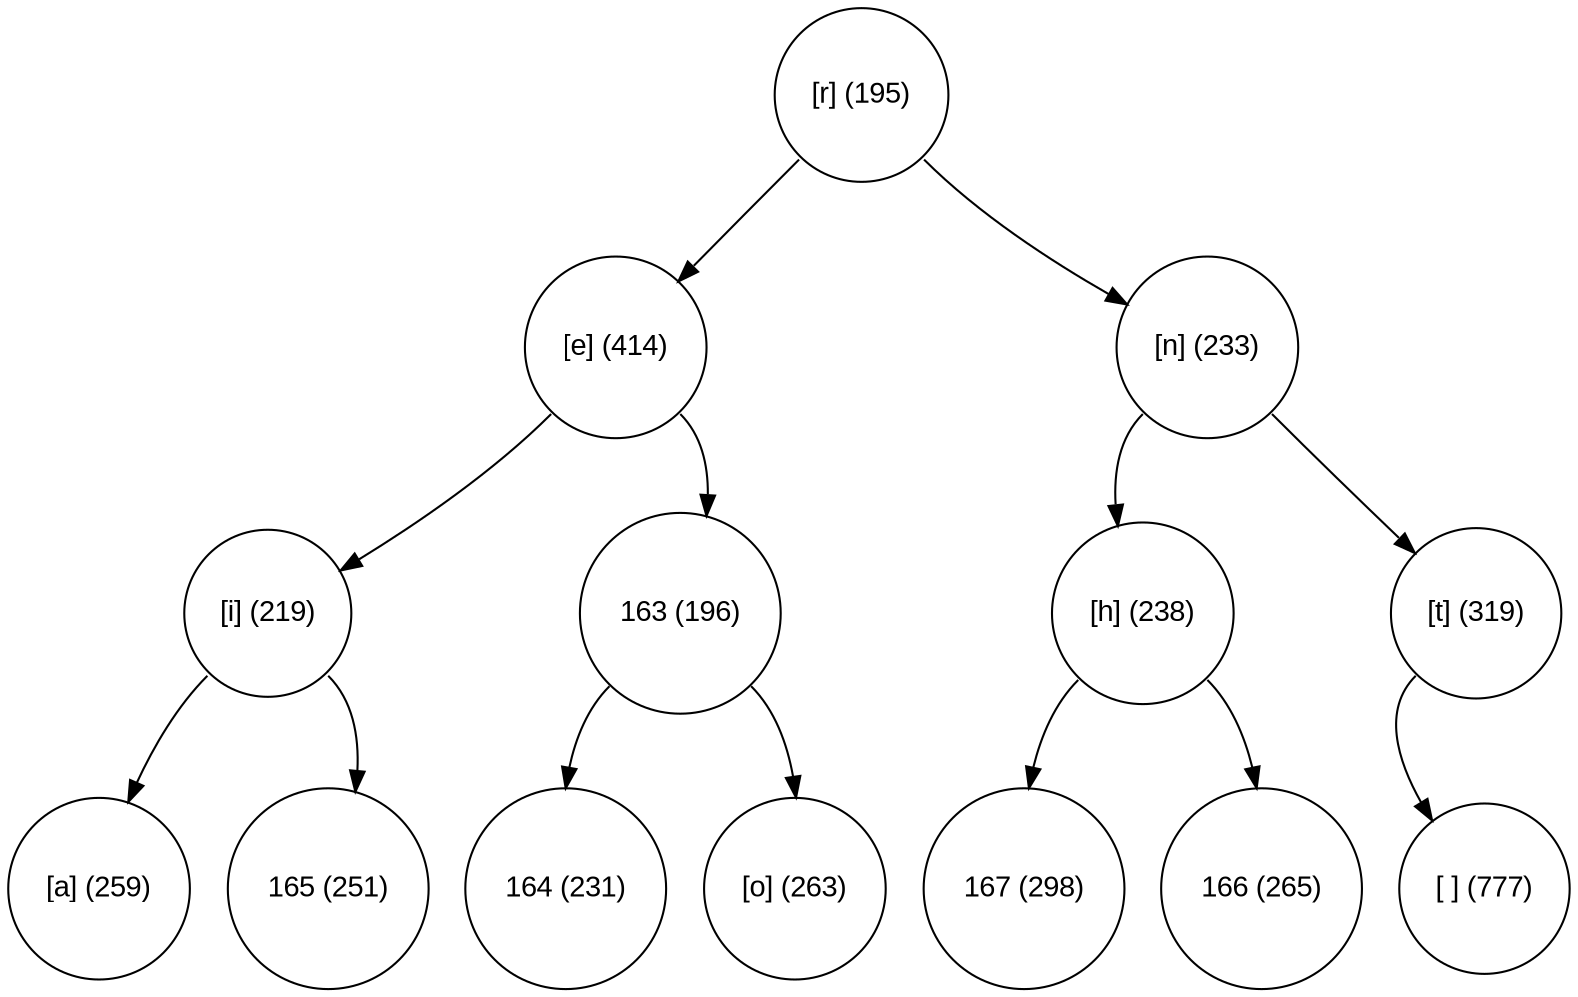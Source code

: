digraph move_down {
	node [fontname="Arial", shape="circle", width=0.5]; 

	0 [label = "[r] (195)"];
	0:sw -> 1;
	1 [label = "[e] (414)"];
	1:sw -> 3;
	3 [label = "[i] (219)"];
	3:sw -> 7;
	7 [label = "[a] (259)"];
	3:se -> 8;
	8 [label = "165 (251)"];
	1:se -> 4;
	4 [label = "163 (196)"];
	4:sw -> 9;
	9 [label = "164 (231)"];
	4:se -> 10;
	10 [label = "[o] (263)"];
	0:se -> 2;
	2 [label = "[n] (233)"];
	2:sw -> 5;
	5 [label = "[h] (238)"];
	5:sw -> 11;
	11 [label = "167 (298)"];
	5:se -> 12;
	12 [label = "166 (265)"];
	2:se -> 6;
	6 [label = "[t] (319)"];
	6:sw -> 13;
	13 [label = "[ ] (777)"];
}
